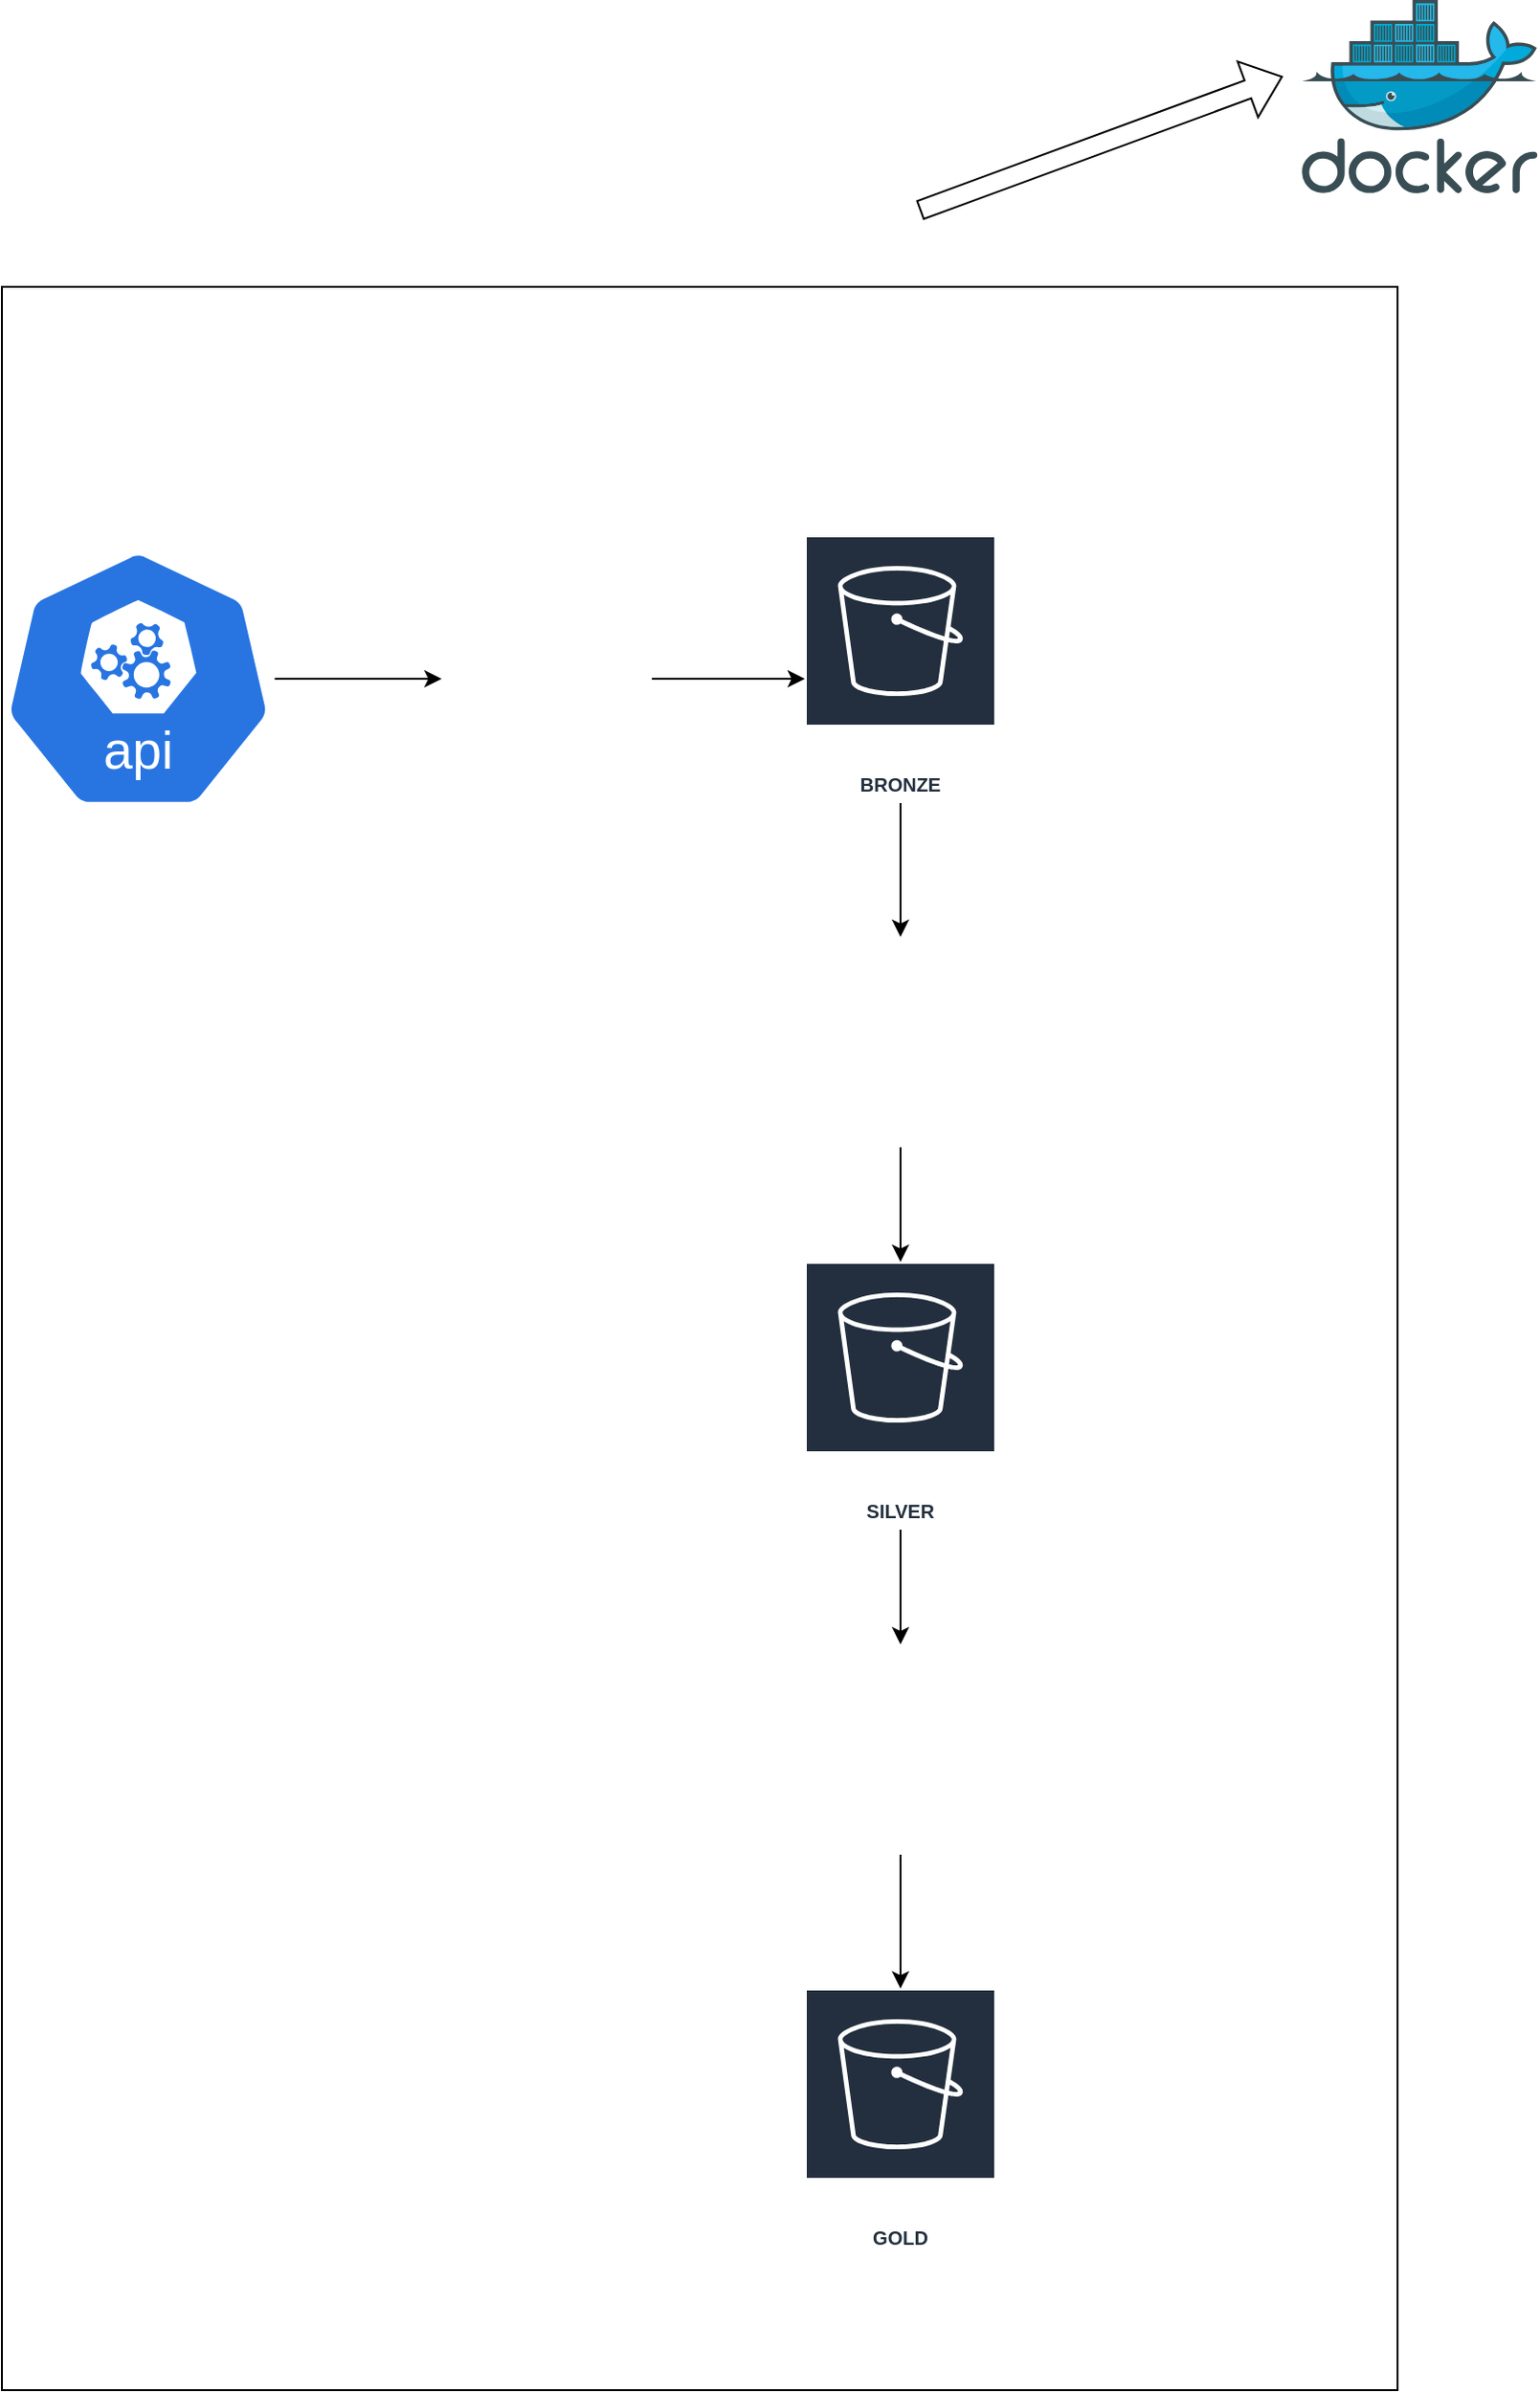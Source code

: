 <mxfile version="24.2.0" type="device">
  <diagram name="Página-1" id="awKEsNvg9D3PnNE6RIj0">
    <mxGraphModel dx="1728" dy="915" grid="1" gridSize="10" guides="1" tooltips="1" connect="1" arrows="1" fold="1" page="1" pageScale="1" pageWidth="827" pageHeight="1169" math="0" shadow="0">
      <root>
        <mxCell id="0" />
        <mxCell id="1" parent="0" />
        <mxCell id="o2FrdHdaMIjOqm_I1F31-4" style="edgeStyle=orthogonalEdgeStyle;rounded=0;orthogonalLoop=1;jettySize=auto;html=1;" edge="1" parent="1" source="o2FrdHdaMIjOqm_I1F31-1">
          <mxGeometry relative="1" as="geometry">
            <mxPoint x="430" y="385" as="targetPoint" />
          </mxGeometry>
        </mxCell>
        <mxCell id="o2FrdHdaMIjOqm_I1F31-1" value="" style="shape=image;html=1;verticalAlign=top;verticalLabelPosition=bottom;labelBackgroundColor=#ffffff;imageAspect=0;aspect=fixed;image=https://cdn0.iconfinder.com/data/icons/long-shadow-web-icons/512/python-128.png" vertex="1" parent="1">
          <mxGeometry x="240" y="330" width="110" height="110" as="geometry" />
        </mxCell>
        <mxCell id="o2FrdHdaMIjOqm_I1F31-3" style="edgeStyle=orthogonalEdgeStyle;rounded=0;orthogonalLoop=1;jettySize=auto;html=1;" edge="1" parent="1" source="o2FrdHdaMIjOqm_I1F31-2" target="o2FrdHdaMIjOqm_I1F31-1">
          <mxGeometry relative="1" as="geometry" />
        </mxCell>
        <mxCell id="o2FrdHdaMIjOqm_I1F31-2" value="" style="aspect=fixed;sketch=0;html=1;dashed=0;whitespace=wrap;fillColor=#2875E2;strokeColor=#ffffff;points=[[0.005,0.63,0],[0.1,0.2,0],[0.9,0.2,0],[0.5,0,0],[0.995,0.63,0],[0.72,0.99,0],[0.5,1,0],[0.28,0.99,0]];shape=mxgraph.kubernetes.icon2;kubernetesLabel=1;prIcon=api" vertex="1" parent="1">
          <mxGeometry x="10" y="316.5" width="142.71" height="137" as="geometry" />
        </mxCell>
        <mxCell id="o2FrdHdaMIjOqm_I1F31-11" style="edgeStyle=orthogonalEdgeStyle;rounded=0;orthogonalLoop=1;jettySize=auto;html=1;" edge="1" parent="1" source="o2FrdHdaMIjOqm_I1F31-7" target="o2FrdHdaMIjOqm_I1F31-10">
          <mxGeometry relative="1" as="geometry" />
        </mxCell>
        <mxCell id="o2FrdHdaMIjOqm_I1F31-7" value="BRONZE" style="sketch=0;outlineConnect=0;fontColor=#232F3E;gradientColor=none;strokeColor=#ffffff;fillColor=#232F3E;dashed=0;verticalLabelPosition=middle;verticalAlign=bottom;align=center;html=1;whiteSpace=wrap;fontSize=10;fontStyle=1;spacing=3;shape=mxgraph.aws4.productIcon;prIcon=mxgraph.aws4.s3;" vertex="1" parent="1">
          <mxGeometry x="430" y="310" width="100" height="140" as="geometry" />
        </mxCell>
        <mxCell id="o2FrdHdaMIjOqm_I1F31-14" style="edgeStyle=orthogonalEdgeStyle;rounded=0;orthogonalLoop=1;jettySize=auto;html=1;" edge="1" parent="1" source="o2FrdHdaMIjOqm_I1F31-8" target="o2FrdHdaMIjOqm_I1F31-13">
          <mxGeometry relative="1" as="geometry" />
        </mxCell>
        <mxCell id="o2FrdHdaMIjOqm_I1F31-8" value="SILVER" style="sketch=0;outlineConnect=0;fontColor=#232F3E;gradientColor=none;strokeColor=#ffffff;fillColor=#232F3E;dashed=0;verticalLabelPosition=middle;verticalAlign=bottom;align=center;html=1;whiteSpace=wrap;fontSize=10;fontStyle=1;spacing=3;shape=mxgraph.aws4.productIcon;prIcon=mxgraph.aws4.s3;" vertex="1" parent="1">
          <mxGeometry x="430" y="690" width="100" height="140" as="geometry" />
        </mxCell>
        <mxCell id="o2FrdHdaMIjOqm_I1F31-9" value="GOLD" style="sketch=0;outlineConnect=0;fontColor=#232F3E;gradientColor=none;strokeColor=#ffffff;fillColor=#232F3E;dashed=0;verticalLabelPosition=middle;verticalAlign=bottom;align=center;html=1;whiteSpace=wrap;fontSize=10;fontStyle=1;spacing=3;shape=mxgraph.aws4.productIcon;prIcon=mxgraph.aws4.s3;" vertex="1" parent="1">
          <mxGeometry x="430" y="1070" width="100" height="140" as="geometry" />
        </mxCell>
        <mxCell id="o2FrdHdaMIjOqm_I1F31-12" style="edgeStyle=orthogonalEdgeStyle;rounded=0;orthogonalLoop=1;jettySize=auto;html=1;" edge="1" parent="1" source="o2FrdHdaMIjOqm_I1F31-10" target="o2FrdHdaMIjOqm_I1F31-8">
          <mxGeometry relative="1" as="geometry" />
        </mxCell>
        <mxCell id="o2FrdHdaMIjOqm_I1F31-10" value="" style="shape=image;html=1;verticalAlign=top;verticalLabelPosition=bottom;labelBackgroundColor=#ffffff;imageAspect=0;aspect=fixed;image=https://cdn0.iconfinder.com/data/icons/long-shadow-web-icons/512/python-128.png" vertex="1" parent="1">
          <mxGeometry x="425" y="520" width="110" height="110" as="geometry" />
        </mxCell>
        <mxCell id="o2FrdHdaMIjOqm_I1F31-15" style="edgeStyle=orthogonalEdgeStyle;rounded=0;orthogonalLoop=1;jettySize=auto;html=1;" edge="1" parent="1" source="o2FrdHdaMIjOqm_I1F31-13" target="o2FrdHdaMIjOqm_I1F31-9">
          <mxGeometry relative="1" as="geometry" />
        </mxCell>
        <mxCell id="o2FrdHdaMIjOqm_I1F31-13" value="" style="shape=image;html=1;verticalAlign=top;verticalLabelPosition=bottom;labelBackgroundColor=#ffffff;imageAspect=0;aspect=fixed;image=https://cdn0.iconfinder.com/data/icons/long-shadow-web-icons/512/python-128.png" vertex="1" parent="1">
          <mxGeometry x="425" y="890" width="110" height="110" as="geometry" />
        </mxCell>
        <mxCell id="o2FrdHdaMIjOqm_I1F31-17" value="" style="shape=image;verticalLabelPosition=bottom;labelBackgroundColor=default;verticalAlign=top;aspect=fixed;imageAspect=0;image=https://miro.medium.com/v2/resize:fit:500/1*GQnwZB95_StaHm_dCE6Bow.png;" vertex="1" parent="1">
          <mxGeometry x="330" y="80" width="140.63" height="90" as="geometry" />
        </mxCell>
        <mxCell id="o2FrdHdaMIjOqm_I1F31-19" value="" style="rounded=0;whiteSpace=wrap;html=1;fillColor=none;" vertex="1" parent="1">
          <mxGeometry x="10" y="180" width="730" height="1100" as="geometry" />
        </mxCell>
        <mxCell id="o2FrdHdaMIjOqm_I1F31-20" value="" style="image;sketch=0;aspect=fixed;html=1;points=[];align=center;fontSize=12;image=img/lib/mscae/Docker.svg;" vertex="1" parent="1">
          <mxGeometry x="690" y="30" width="123.17" height="101" as="geometry" />
        </mxCell>
        <mxCell id="o2FrdHdaMIjOqm_I1F31-21" value="" style="shape=flexArrow;endArrow=classic;html=1;rounded=0;" edge="1" parent="1">
          <mxGeometry width="50" height="50" relative="1" as="geometry">
            <mxPoint x="490" y="140" as="sourcePoint" />
            <mxPoint x="680" y="70" as="targetPoint" />
          </mxGeometry>
        </mxCell>
      </root>
    </mxGraphModel>
  </diagram>
</mxfile>

